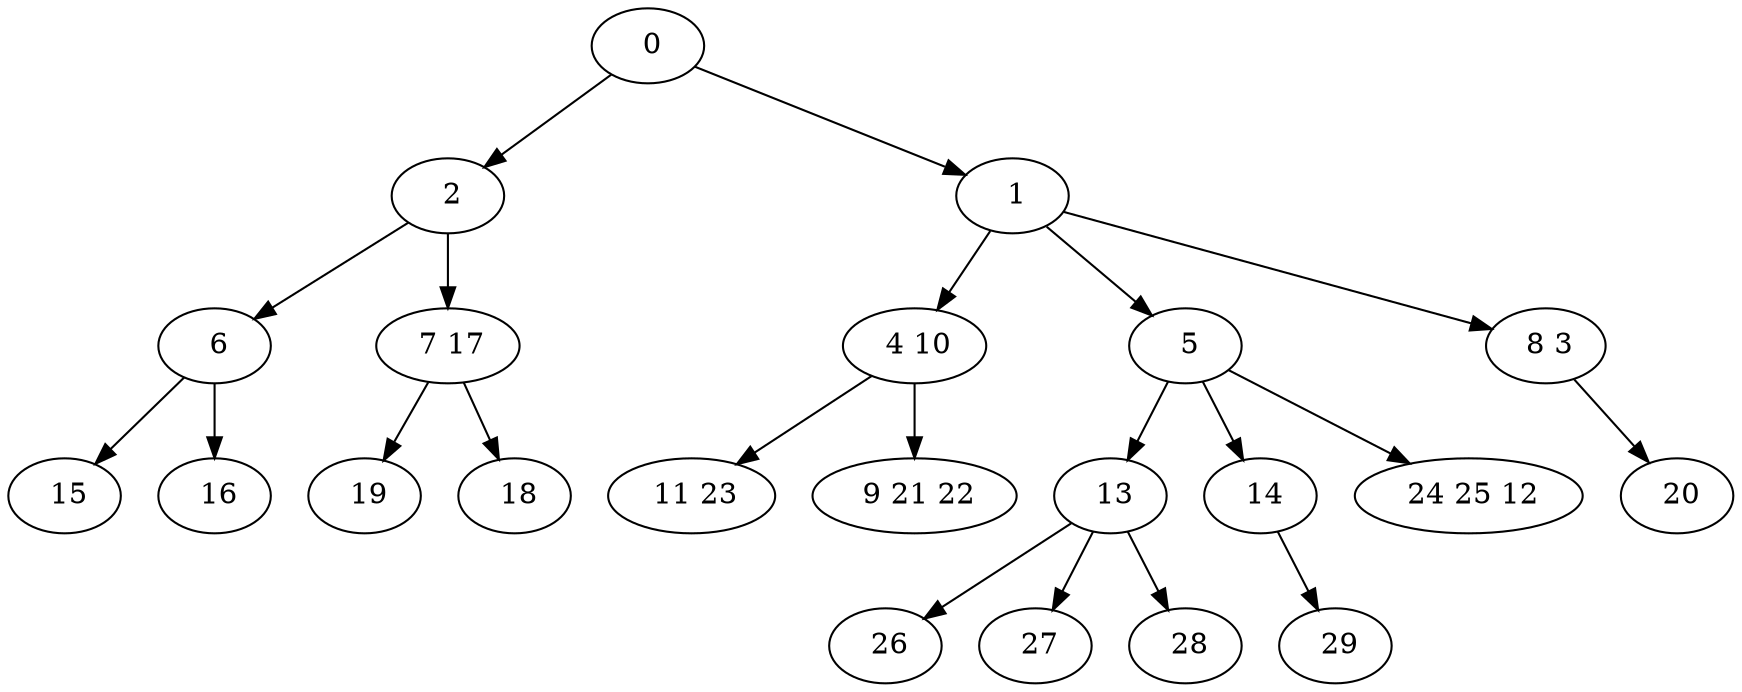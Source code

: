digraph mytree {
" 0" -> " 2";
" 0" -> " 1";
" 2" -> " 6";
" 2" -> " 7 17";
" 1" -> " 4 10";
" 1" -> " 5";
" 1" -> " 8 3";
" 4 10" -> " 11 23";
" 4 10" -> " 9 21 22";
" 5" -> " 13";
" 5" -> " 14";
" 5" -> " 24 25 12";
" 8 3" -> " 20";
" 6" -> " 15";
" 6" -> " 16";
" 19";
" 7 17" -> " 19";
" 7 17" -> " 18";
" 11 23";
" 9 21 22";
" 13" -> " 26";
" 13" -> " 27";
" 13" -> " 28";
" 14" -> " 29";
" 24 25 12";
" 15";
" 16";
" 26";
" 27";
" 28";
" 29";
" 18";
" 20";
}
